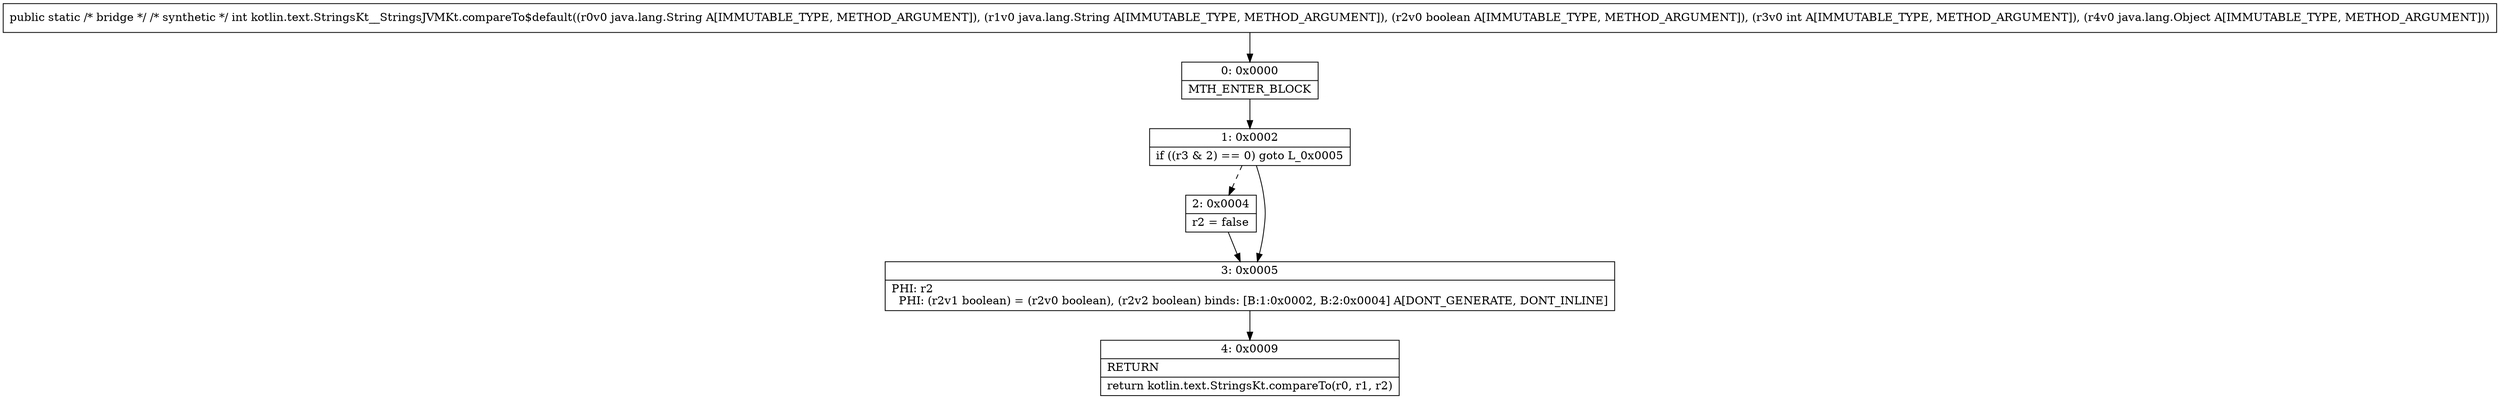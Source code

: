 digraph "CFG forkotlin.text.StringsKt__StringsJVMKt.compareTo$default(Ljava\/lang\/String;Ljava\/lang\/String;ZILjava\/lang\/Object;)I" {
Node_0 [shape=record,label="{0\:\ 0x0000|MTH_ENTER_BLOCK\l}"];
Node_1 [shape=record,label="{1\:\ 0x0002|if ((r3 & 2) == 0) goto L_0x0005\l}"];
Node_2 [shape=record,label="{2\:\ 0x0004|r2 = false\l}"];
Node_3 [shape=record,label="{3\:\ 0x0005|PHI: r2 \l  PHI: (r2v1 boolean) = (r2v0 boolean), (r2v2 boolean) binds: [B:1:0x0002, B:2:0x0004] A[DONT_GENERATE, DONT_INLINE]\l}"];
Node_4 [shape=record,label="{4\:\ 0x0009|RETURN\l|return kotlin.text.StringsKt.compareTo(r0, r1, r2)\l}"];
MethodNode[shape=record,label="{public static \/* bridge *\/ \/* synthetic *\/ int kotlin.text.StringsKt__StringsJVMKt.compareTo$default((r0v0 java.lang.String A[IMMUTABLE_TYPE, METHOD_ARGUMENT]), (r1v0 java.lang.String A[IMMUTABLE_TYPE, METHOD_ARGUMENT]), (r2v0 boolean A[IMMUTABLE_TYPE, METHOD_ARGUMENT]), (r3v0 int A[IMMUTABLE_TYPE, METHOD_ARGUMENT]), (r4v0 java.lang.Object A[IMMUTABLE_TYPE, METHOD_ARGUMENT])) }"];
MethodNode -> Node_0;
Node_0 -> Node_1;
Node_1 -> Node_2[style=dashed];
Node_1 -> Node_3;
Node_2 -> Node_3;
Node_3 -> Node_4;
}

